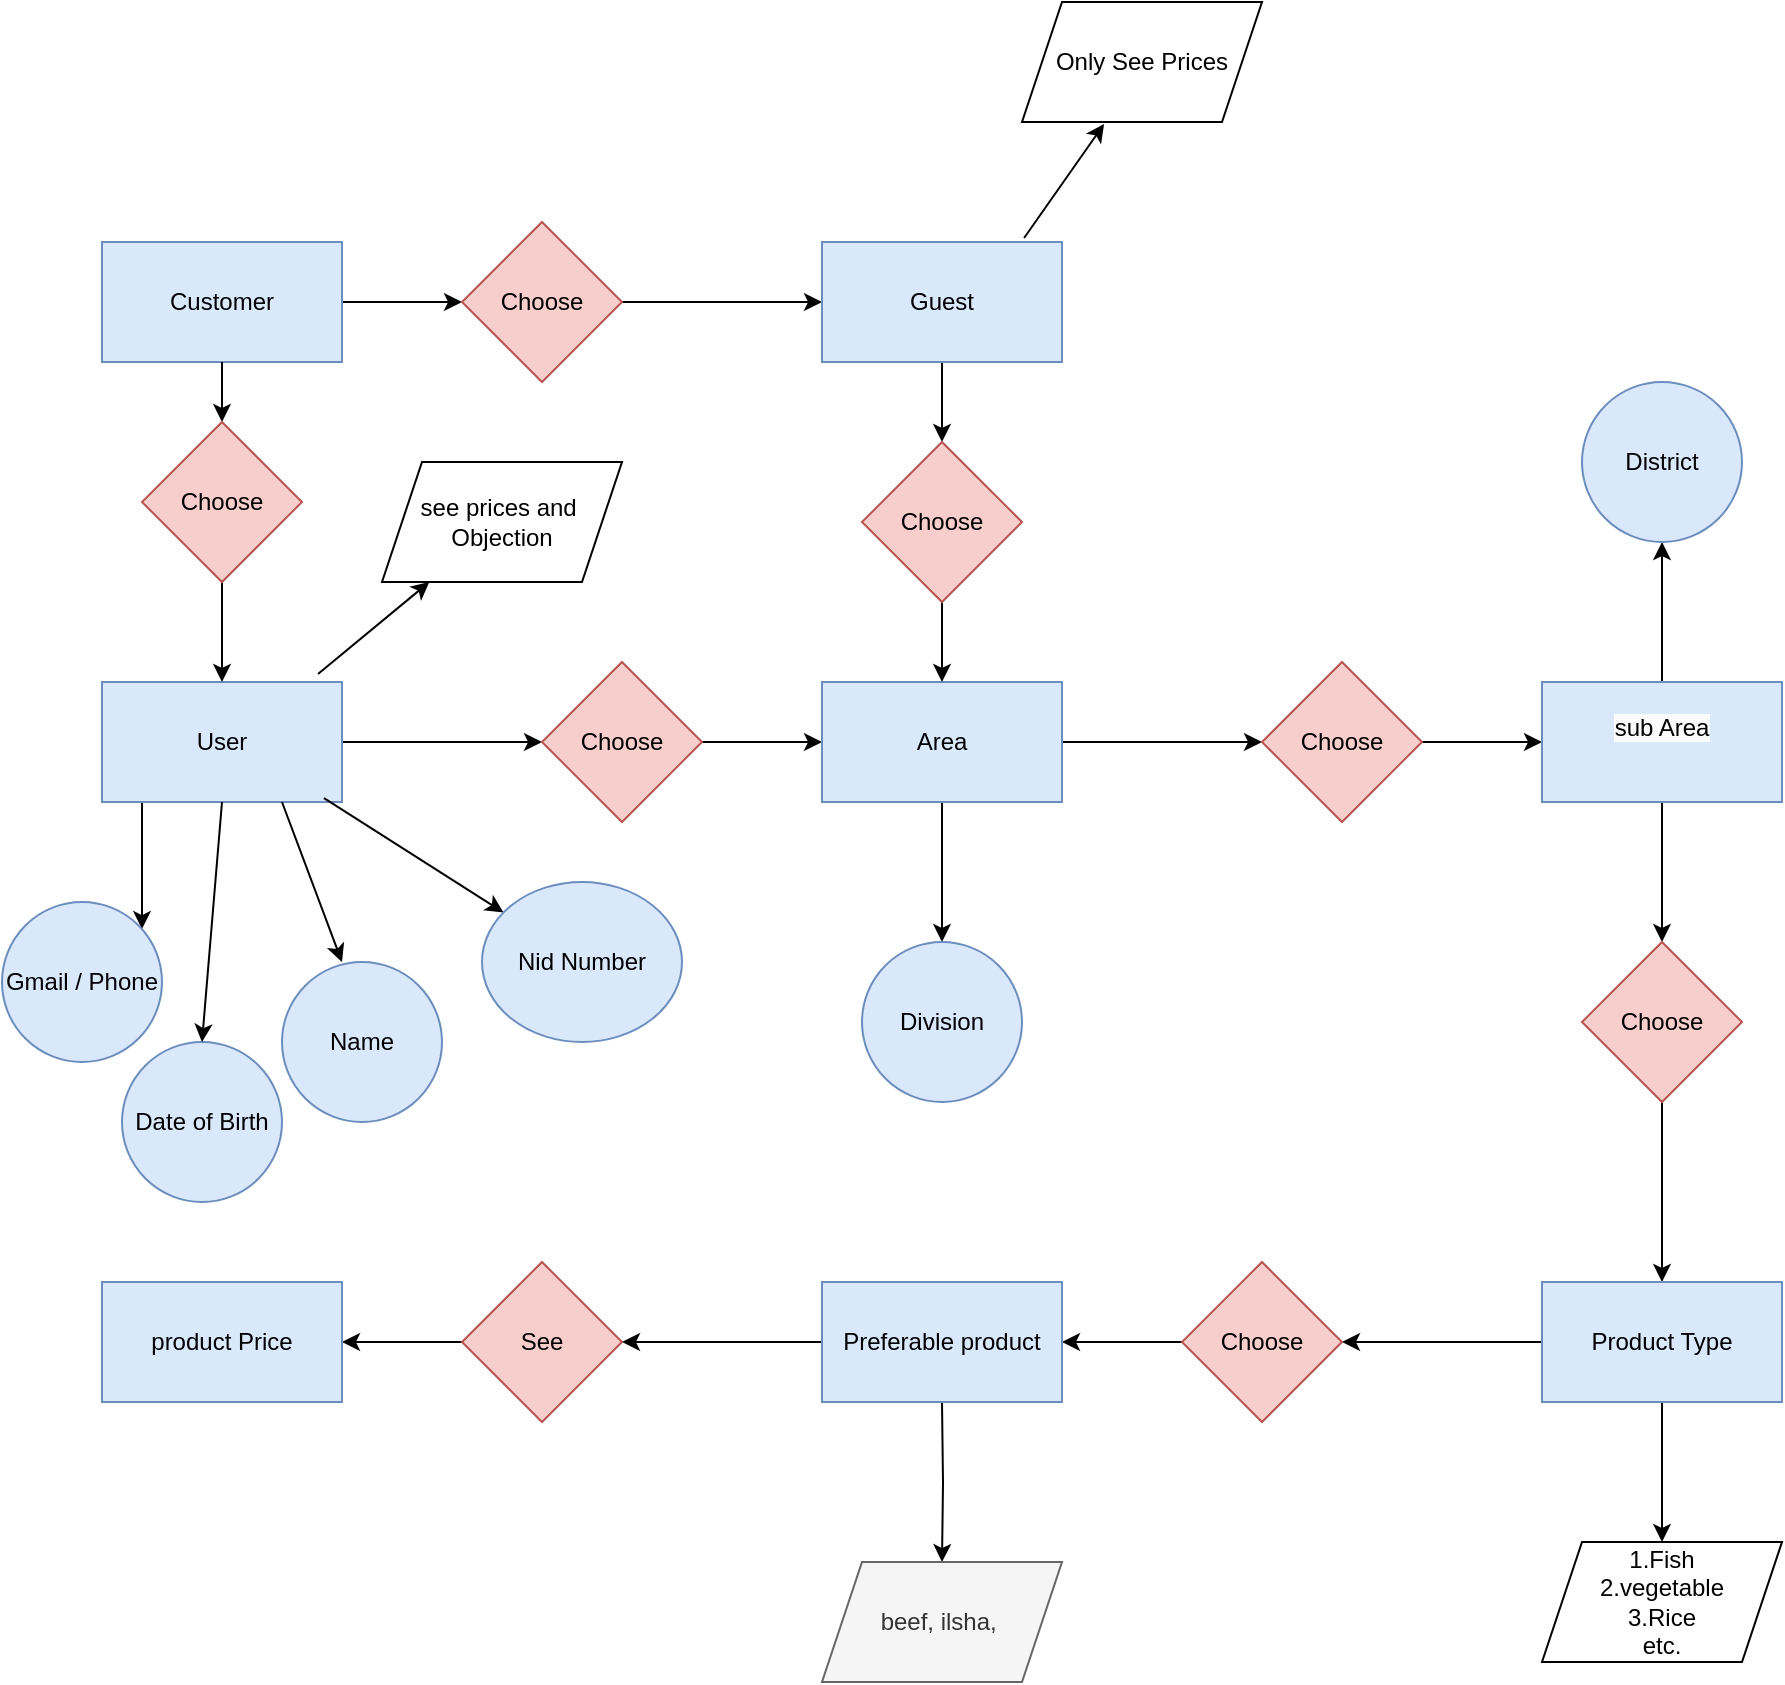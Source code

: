<mxfile version="24.7.13">
  <diagram name="Page-1" id="aOnEKlhc9guJ_Ph4hevL">
    <mxGraphModel dx="1730" dy="1602" grid="1" gridSize="10" guides="1" tooltips="1" connect="1" arrows="1" fold="1" page="1" pageScale="1" pageWidth="850" pageHeight="1100" math="0" shadow="0">
      <root>
        <mxCell id="0" />
        <mxCell id="1" parent="0" />
        <mxCell id="MkJuN0U7cOX32T57An9G-3" value="" style="edgeStyle=orthogonalEdgeStyle;rounded=0;orthogonalLoop=1;jettySize=auto;html=1;" edge="1" parent="1" source="MkJuN0U7cOX32T57An9G-1" target="MkJuN0U7cOX32T57An9G-2">
          <mxGeometry relative="1" as="geometry" />
        </mxCell>
        <mxCell id="MkJuN0U7cOX32T57An9G-37" value="" style="edgeStyle=orthogonalEdgeStyle;rounded=0;orthogonalLoop=1;jettySize=auto;html=1;" edge="1" parent="1" source="MkJuN0U7cOX32T57An9G-1" target="MkJuN0U7cOX32T57An9G-36">
          <mxGeometry relative="1" as="geometry">
            <Array as="points">
              <mxPoint x="40" y="210" />
              <mxPoint x="40" y="210" />
            </Array>
          </mxGeometry>
        </mxCell>
        <mxCell id="MkJuN0U7cOX32T57An9G-1" value="User" style="rounded=0;whiteSpace=wrap;html=1;fillColor=#dae8fc;strokeColor=#6c8ebf;" vertex="1" parent="1">
          <mxGeometry x="20" y="130" width="120" height="60" as="geometry" />
        </mxCell>
        <mxCell id="MkJuN0U7cOX32T57An9G-5" value="" style="edgeStyle=orthogonalEdgeStyle;rounded=0;orthogonalLoop=1;jettySize=auto;html=1;" edge="1" parent="1" source="MkJuN0U7cOX32T57An9G-2" target="MkJuN0U7cOX32T57An9G-4">
          <mxGeometry relative="1" as="geometry" />
        </mxCell>
        <mxCell id="MkJuN0U7cOX32T57An9G-2" value="Choose" style="rhombus;whiteSpace=wrap;html=1;rounded=0;fillColor=#f8cecc;strokeColor=#b85450;" vertex="1" parent="1">
          <mxGeometry x="240" y="120" width="80" height="80" as="geometry" />
        </mxCell>
        <mxCell id="MkJuN0U7cOX32T57An9G-7" value="" style="edgeStyle=orthogonalEdgeStyle;rounded=0;orthogonalLoop=1;jettySize=auto;html=1;" edge="1" parent="1" source="MkJuN0U7cOX32T57An9G-4" target="MkJuN0U7cOX32T57An9G-6">
          <mxGeometry relative="1" as="geometry" />
        </mxCell>
        <mxCell id="MkJuN0U7cOX32T57An9G-49" value="" style="edgeStyle=orthogonalEdgeStyle;rounded=0;orthogonalLoop=1;jettySize=auto;html=1;" edge="1" parent="1" source="MkJuN0U7cOX32T57An9G-4" target="MkJuN0U7cOX32T57An9G-48">
          <mxGeometry relative="1" as="geometry" />
        </mxCell>
        <mxCell id="MkJuN0U7cOX32T57An9G-4" value="Area" style="whiteSpace=wrap;html=1;rounded=0;fillColor=#dae8fc;strokeColor=#6c8ebf;" vertex="1" parent="1">
          <mxGeometry x="380" y="130" width="120" height="60" as="geometry" />
        </mxCell>
        <mxCell id="MkJuN0U7cOX32T57An9G-9" value="" style="edgeStyle=orthogonalEdgeStyle;rounded=0;orthogonalLoop=1;jettySize=auto;html=1;" edge="1" parent="1" source="MkJuN0U7cOX32T57An9G-6" target="MkJuN0U7cOX32T57An9G-8">
          <mxGeometry relative="1" as="geometry" />
        </mxCell>
        <mxCell id="MkJuN0U7cOX32T57An9G-6" value="Choose" style="rhombus;whiteSpace=wrap;html=1;rounded=0;fillColor=#f8cecc;strokeColor=#b85450;" vertex="1" parent="1">
          <mxGeometry x="600" y="120" width="80" height="80" as="geometry" />
        </mxCell>
        <mxCell id="MkJuN0U7cOX32T57An9G-11" value="" style="edgeStyle=orthogonalEdgeStyle;rounded=0;orthogonalLoop=1;jettySize=auto;html=1;" edge="1" parent="1" source="MkJuN0U7cOX32T57An9G-8" target="MkJuN0U7cOX32T57An9G-10">
          <mxGeometry relative="1" as="geometry" />
        </mxCell>
        <mxCell id="MkJuN0U7cOX32T57An9G-51" value="" style="edgeStyle=orthogonalEdgeStyle;rounded=0;orthogonalLoop=1;jettySize=auto;html=1;" edge="1" parent="1" source="MkJuN0U7cOX32T57An9G-8" target="MkJuN0U7cOX32T57An9G-50">
          <mxGeometry relative="1" as="geometry" />
        </mxCell>
        <mxCell id="MkJuN0U7cOX32T57An9G-8" value="&#xa;&lt;span style=&quot;color: rgb(0, 0, 0); font-family: Helvetica; font-size: 12px; font-style: normal; font-variant-ligatures: normal; font-variant-caps: normal; font-weight: 400; letter-spacing: normal; orphans: 2; text-align: center; text-indent: 0px; text-transform: none; widows: 2; word-spacing: 0px; -webkit-text-stroke-width: 0px; white-space: normal; background-color: rgb(251, 251, 251); text-decoration-thickness: initial; text-decoration-style: initial; text-decoration-color: initial; display: inline !important; float: none;&quot;&gt;sub Area&lt;/span&gt;&#xa;&#xa;" style="whiteSpace=wrap;html=1;rounded=0;fillColor=#dae8fc;strokeColor=#6c8ebf;" vertex="1" parent="1">
          <mxGeometry x="740" y="130" width="120" height="60" as="geometry" />
        </mxCell>
        <mxCell id="MkJuN0U7cOX32T57An9G-13" value="" style="edgeStyle=orthogonalEdgeStyle;rounded=0;orthogonalLoop=1;jettySize=auto;html=1;" edge="1" parent="1" source="MkJuN0U7cOX32T57An9G-10" target="MkJuN0U7cOX32T57An9G-12">
          <mxGeometry relative="1" as="geometry" />
        </mxCell>
        <mxCell id="MkJuN0U7cOX32T57An9G-10" value="Choose" style="rhombus;whiteSpace=wrap;html=1;rounded=0;fillColor=#f8cecc;strokeColor=#b85450;" vertex="1" parent="1">
          <mxGeometry x="760" y="260" width="80" height="80" as="geometry" />
        </mxCell>
        <mxCell id="MkJuN0U7cOX32T57An9G-17" value="" style="edgeStyle=orthogonalEdgeStyle;rounded=0;orthogonalLoop=1;jettySize=auto;html=1;" edge="1" parent="1" source="MkJuN0U7cOX32T57An9G-12" target="MkJuN0U7cOX32T57An9G-16">
          <mxGeometry relative="1" as="geometry" />
        </mxCell>
        <mxCell id="MkJuN0U7cOX32T57An9G-53" value="" style="edgeStyle=orthogonalEdgeStyle;rounded=0;orthogonalLoop=1;jettySize=auto;html=1;" edge="1" parent="1" source="MkJuN0U7cOX32T57An9G-12">
          <mxGeometry relative="1" as="geometry">
            <mxPoint x="800" y="560" as="targetPoint" />
          </mxGeometry>
        </mxCell>
        <mxCell id="MkJuN0U7cOX32T57An9G-12" value="Product Type" style="whiteSpace=wrap;html=1;rounded=0;fillColor=#dae8fc;strokeColor=#6c8ebf;" vertex="1" parent="1">
          <mxGeometry x="740" y="430" width="120" height="60" as="geometry" />
        </mxCell>
        <mxCell id="MkJuN0U7cOX32T57An9G-19" value="" style="edgeStyle=orthogonalEdgeStyle;rounded=0;orthogonalLoop=1;jettySize=auto;html=1;" edge="1" parent="1" source="MkJuN0U7cOX32T57An9G-16">
          <mxGeometry relative="1" as="geometry">
            <mxPoint x="500" y="460" as="targetPoint" />
          </mxGeometry>
        </mxCell>
        <mxCell id="MkJuN0U7cOX32T57An9G-16" value="Choose" style="rhombus;whiteSpace=wrap;html=1;rounded=0;fillColor=#f8cecc;strokeColor=#b85450;" vertex="1" parent="1">
          <mxGeometry x="560" y="420" width="80" height="80" as="geometry" />
        </mxCell>
        <mxCell id="MkJuN0U7cOX32T57An9G-56" value="" style="edgeStyle=orthogonalEdgeStyle;rounded=0;orthogonalLoop=1;jettySize=auto;html=1;" edge="1" parent="1" target="MkJuN0U7cOX32T57An9G-55">
          <mxGeometry relative="1" as="geometry">
            <mxPoint x="440" y="490" as="sourcePoint" />
          </mxGeometry>
        </mxCell>
        <mxCell id="MkJuN0U7cOX32T57An9G-28" value="" style="edgeStyle=orthogonalEdgeStyle;rounded=0;orthogonalLoop=1;jettySize=auto;html=1;" edge="1" parent="1" source="MkJuN0U7cOX32T57An9G-20" target="MkJuN0U7cOX32T57An9G-27">
          <mxGeometry relative="1" as="geometry" />
        </mxCell>
        <mxCell id="MkJuN0U7cOX32T57An9G-20" value="Customer" style="rounded=0;whiteSpace=wrap;html=1;fillColor=#dae8fc;strokeColor=#6c8ebf;" vertex="1" parent="1">
          <mxGeometry x="20" y="-90" width="120" height="60" as="geometry" />
        </mxCell>
        <mxCell id="MkJuN0U7cOX32T57An9G-24" value="" style="endArrow=classic;html=1;rounded=0;exitX=0.5;exitY=1;exitDx=0;exitDy=0;" edge="1" parent="1" source="MkJuN0U7cOX32T57An9G-20" target="MkJuN0U7cOX32T57An9G-25">
          <mxGeometry width="50" height="50" relative="1" as="geometry">
            <mxPoint x="400" y="170" as="sourcePoint" />
            <mxPoint x="80" y="30" as="targetPoint" />
          </mxGeometry>
        </mxCell>
        <mxCell id="MkJuN0U7cOX32T57An9G-26" value="" style="edgeStyle=orthogonalEdgeStyle;rounded=0;orthogonalLoop=1;jettySize=auto;html=1;" edge="1" parent="1" source="MkJuN0U7cOX32T57An9G-25" target="MkJuN0U7cOX32T57An9G-1">
          <mxGeometry relative="1" as="geometry" />
        </mxCell>
        <mxCell id="MkJuN0U7cOX32T57An9G-25" value="Choose" style="rhombus;whiteSpace=wrap;html=1;fillColor=#f8cecc;strokeColor=#b85450;" vertex="1" parent="1">
          <mxGeometry x="40" width="80" height="80" as="geometry" />
        </mxCell>
        <mxCell id="MkJuN0U7cOX32T57An9G-30" value="" style="edgeStyle=orthogonalEdgeStyle;rounded=0;orthogonalLoop=1;jettySize=auto;html=1;" edge="1" parent="1" source="MkJuN0U7cOX32T57An9G-27" target="MkJuN0U7cOX32T57An9G-29">
          <mxGeometry relative="1" as="geometry" />
        </mxCell>
        <mxCell id="MkJuN0U7cOX32T57An9G-27" value="Choose" style="rhombus;whiteSpace=wrap;html=1;fillColor=#f8cecc;strokeColor=#b85450;" vertex="1" parent="1">
          <mxGeometry x="200" y="-100" width="80" height="80" as="geometry" />
        </mxCell>
        <mxCell id="MkJuN0U7cOX32T57An9G-32" value="" style="edgeStyle=orthogonalEdgeStyle;rounded=0;orthogonalLoop=1;jettySize=auto;html=1;" edge="1" parent="1" source="MkJuN0U7cOX32T57An9G-29" target="MkJuN0U7cOX32T57An9G-31">
          <mxGeometry relative="1" as="geometry" />
        </mxCell>
        <mxCell id="MkJuN0U7cOX32T57An9G-29" value="Guest" style="whiteSpace=wrap;html=1;fillColor=#dae8fc;strokeColor=#6c8ebf;" vertex="1" parent="1">
          <mxGeometry x="380" y="-90" width="120" height="60" as="geometry" />
        </mxCell>
        <mxCell id="MkJuN0U7cOX32T57An9G-33" value="" style="edgeStyle=orthogonalEdgeStyle;rounded=0;orthogonalLoop=1;jettySize=auto;html=1;" edge="1" parent="1" source="MkJuN0U7cOX32T57An9G-31" target="MkJuN0U7cOX32T57An9G-4">
          <mxGeometry relative="1" as="geometry" />
        </mxCell>
        <mxCell id="MkJuN0U7cOX32T57An9G-31" value="Choose" style="rhombus;whiteSpace=wrap;html=1;fillColor=#f8cecc;strokeColor=#b85450;" vertex="1" parent="1">
          <mxGeometry x="400" y="10" width="80" height="80" as="geometry" />
        </mxCell>
        <mxCell id="MkJuN0U7cOX32T57An9G-36" value="Gmail / Phone" style="ellipse;whiteSpace=wrap;html=1;fillColor=#dae8fc;strokeColor=#6c8ebf;rounded=0;" vertex="1" parent="1">
          <mxGeometry x="-30" y="240" width="80" height="80" as="geometry" />
        </mxCell>
        <mxCell id="MkJuN0U7cOX32T57An9G-38" value="Name" style="ellipse;whiteSpace=wrap;html=1;aspect=fixed;fillColor=#dae8fc;strokeColor=#6c8ebf;" vertex="1" parent="1">
          <mxGeometry x="110" y="270" width="80" height="80" as="geometry" />
        </mxCell>
        <mxCell id="MkJuN0U7cOX32T57An9G-39" value="" style="endArrow=classic;html=1;rounded=0;entryX=0.375;entryY=0;entryDx=0;entryDy=0;entryPerimeter=0;exitX=0.75;exitY=1;exitDx=0;exitDy=0;" edge="1" parent="1" source="MkJuN0U7cOX32T57An9G-1" target="MkJuN0U7cOX32T57An9G-38">
          <mxGeometry width="50" height="50" relative="1" as="geometry">
            <mxPoint x="400" y="230" as="sourcePoint" />
            <mxPoint x="450" y="180" as="targetPoint" />
          </mxGeometry>
        </mxCell>
        <mxCell id="MkJuN0U7cOX32T57An9G-40" value="" style="endArrow=classic;html=1;rounded=0;exitX=0.925;exitY=0.967;exitDx=0;exitDy=0;exitPerimeter=0;" edge="1" parent="1" source="MkJuN0U7cOX32T57An9G-1" target="MkJuN0U7cOX32T57An9G-41">
          <mxGeometry width="50" height="50" relative="1" as="geometry">
            <mxPoint x="400" y="230" as="sourcePoint" />
            <mxPoint x="270" y="270" as="targetPoint" />
          </mxGeometry>
        </mxCell>
        <mxCell id="MkJuN0U7cOX32T57An9G-41" value="Nid Number" style="ellipse;whiteSpace=wrap;html=1;fillColor=#dae8fc;strokeColor=#6c8ebf;" vertex="1" parent="1">
          <mxGeometry x="210" y="230" width="100" height="80" as="geometry" />
        </mxCell>
        <mxCell id="MkJuN0U7cOX32T57An9G-42" value="Date of Birth" style="ellipse;whiteSpace=wrap;html=1;aspect=fixed;fillColor=#dae8fc;strokeColor=#6c8ebf;" vertex="1" parent="1">
          <mxGeometry x="30" y="310" width="80" height="80" as="geometry" />
        </mxCell>
        <mxCell id="MkJuN0U7cOX32T57An9G-43" value="" style="endArrow=classic;html=1;rounded=0;entryX=0.5;entryY=0;entryDx=0;entryDy=0;exitX=0.5;exitY=1;exitDx=0;exitDy=0;" edge="1" parent="1" source="MkJuN0U7cOX32T57An9G-1" target="MkJuN0U7cOX32T57An9G-42">
          <mxGeometry width="50" height="50" relative="1" as="geometry">
            <mxPoint x="400" y="230" as="sourcePoint" />
            <mxPoint x="450" y="180" as="targetPoint" />
          </mxGeometry>
        </mxCell>
        <mxCell id="MkJuN0U7cOX32T57An9G-44" value="Only See Prices" style="shape=parallelogram;perimeter=parallelogramPerimeter;whiteSpace=wrap;html=1;fixedSize=1;" vertex="1" parent="1">
          <mxGeometry x="480" y="-210" width="120" height="60" as="geometry" />
        </mxCell>
        <mxCell id="MkJuN0U7cOX32T57An9G-45" value="" style="endArrow=classic;html=1;rounded=0;entryX=0.342;entryY=1.017;entryDx=0;entryDy=0;entryPerimeter=0;exitX=0.842;exitY=-0.033;exitDx=0;exitDy=0;exitPerimeter=0;" edge="1" parent="1" source="MkJuN0U7cOX32T57An9G-29" target="MkJuN0U7cOX32T57An9G-44">
          <mxGeometry width="50" height="50" relative="1" as="geometry">
            <mxPoint x="400" y="-70" as="sourcePoint" />
            <mxPoint x="450" y="-120" as="targetPoint" />
          </mxGeometry>
        </mxCell>
        <mxCell id="MkJuN0U7cOX32T57An9G-46" value="" style="endArrow=classic;html=1;rounded=0;exitX=0.9;exitY=-0.067;exitDx=0;exitDy=0;exitPerimeter=0;" edge="1" parent="1" source="MkJuN0U7cOX32T57An9G-1" target="MkJuN0U7cOX32T57An9G-47">
          <mxGeometry width="50" height="50" relative="1" as="geometry">
            <mxPoint x="400" y="130" as="sourcePoint" />
            <mxPoint x="160" y="80" as="targetPoint" />
          </mxGeometry>
        </mxCell>
        <mxCell id="MkJuN0U7cOX32T57An9G-47" value="see prices and&amp;nbsp;&lt;div&gt;Objection&lt;/div&gt;" style="shape=parallelogram;perimeter=parallelogramPerimeter;whiteSpace=wrap;html=1;fixedSize=1;" vertex="1" parent="1">
          <mxGeometry x="160" y="20" width="120" height="60" as="geometry" />
        </mxCell>
        <mxCell id="MkJuN0U7cOX32T57An9G-48" value="Division" style="ellipse;whiteSpace=wrap;html=1;fillColor=#dae8fc;strokeColor=#6c8ebf;rounded=0;" vertex="1" parent="1">
          <mxGeometry x="400" y="260" width="80" height="80" as="geometry" />
        </mxCell>
        <mxCell id="MkJuN0U7cOX32T57An9G-50" value="District" style="ellipse;whiteSpace=wrap;html=1;fillColor=#dae8fc;strokeColor=#6c8ebf;rounded=0;" vertex="1" parent="1">
          <mxGeometry x="760" y="-20" width="80" height="80" as="geometry" />
        </mxCell>
        <mxCell id="MkJuN0U7cOX32T57An9G-54" value="1.Fish&lt;div&gt;2.vegetable&lt;/div&gt;&lt;div&gt;3.Rice&lt;/div&gt;&lt;div&gt;etc.&lt;/div&gt;" style="shape=parallelogram;perimeter=parallelogramPerimeter;whiteSpace=wrap;html=1;fixedSize=1;size=20;" vertex="1" parent="1">
          <mxGeometry x="740" y="560" width="120" height="60" as="geometry" />
        </mxCell>
        <mxCell id="MkJuN0U7cOX32T57An9G-55" value="beef, ilsha,&amp;nbsp;" style="shape=parallelogram;perimeter=parallelogramPerimeter;whiteSpace=wrap;html=1;fixedSize=1;fillColor=#f5f5f5;strokeColor=#666666;rounded=0;fontColor=#333333;" vertex="1" parent="1">
          <mxGeometry x="380" y="570" width="120" height="60" as="geometry" />
        </mxCell>
        <mxCell id="MkJuN0U7cOX32T57An9G-59" value="" style="edgeStyle=orthogonalEdgeStyle;rounded=0;orthogonalLoop=1;jettySize=auto;html=1;" edge="1" parent="1" source="MkJuN0U7cOX32T57An9G-57" target="MkJuN0U7cOX32T57An9G-58">
          <mxGeometry relative="1" as="geometry" />
        </mxCell>
        <mxCell id="MkJuN0U7cOX32T57An9G-57" value="Preferable product" style="rounded=0;whiteSpace=wrap;html=1;fillColor=#dae8fc;strokeColor=#6c8ebf;" vertex="1" parent="1">
          <mxGeometry x="380" y="430" width="120" height="60" as="geometry" />
        </mxCell>
        <mxCell id="MkJuN0U7cOX32T57An9G-61" value="" style="edgeStyle=orthogonalEdgeStyle;rounded=0;orthogonalLoop=1;jettySize=auto;html=1;" edge="1" parent="1" source="MkJuN0U7cOX32T57An9G-58" target="MkJuN0U7cOX32T57An9G-60">
          <mxGeometry relative="1" as="geometry" />
        </mxCell>
        <mxCell id="MkJuN0U7cOX32T57An9G-58" value="See" style="rhombus;whiteSpace=wrap;html=1;rounded=0;fillColor=#f8cecc;strokeColor=#b85450;" vertex="1" parent="1">
          <mxGeometry x="200" y="420" width="80" height="80" as="geometry" />
        </mxCell>
        <mxCell id="MkJuN0U7cOX32T57An9G-60" value="product Price" style="whiteSpace=wrap;html=1;rounded=0;fillColor=#dae8fc;strokeColor=#6c8ebf;" vertex="1" parent="1">
          <mxGeometry x="20" y="430" width="120" height="60" as="geometry" />
        </mxCell>
      </root>
    </mxGraphModel>
  </diagram>
</mxfile>
